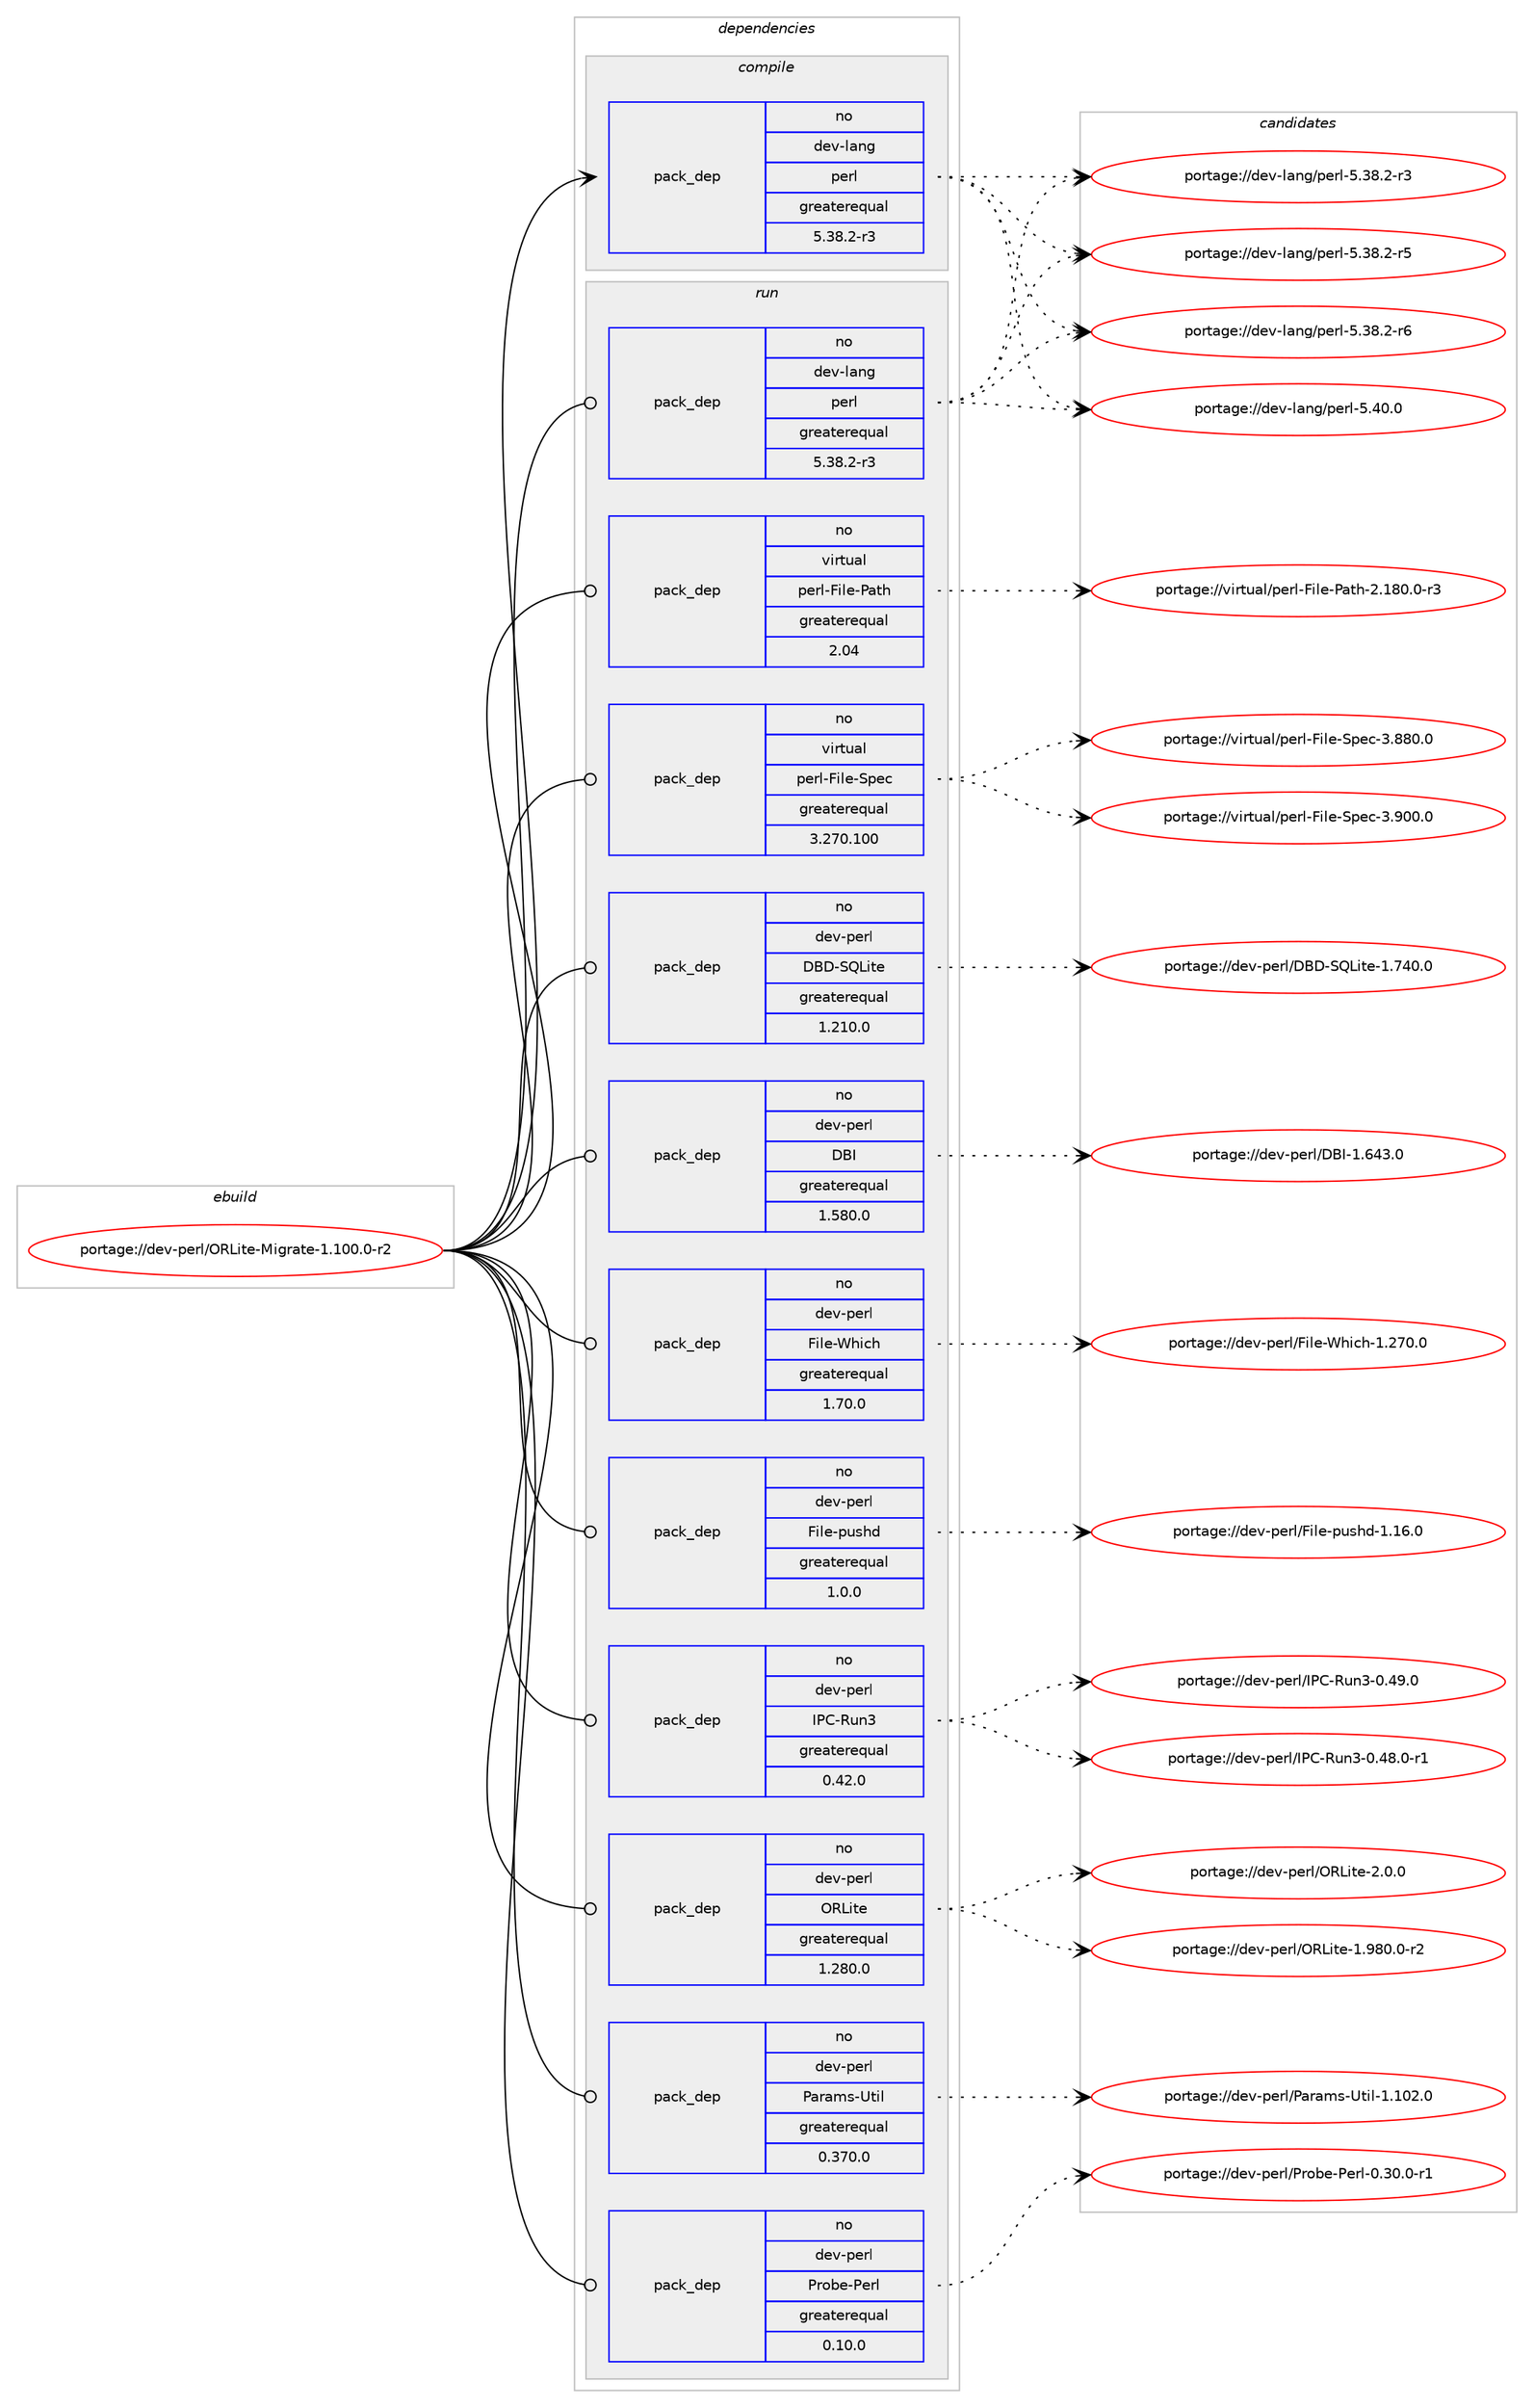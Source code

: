 digraph prolog {

# *************
# Graph options
# *************

newrank=true;
concentrate=true;
compound=true;
graph [rankdir=LR,fontname=Helvetica,fontsize=10,ranksep=1.5];#, ranksep=2.5, nodesep=0.2];
edge  [arrowhead=vee];
node  [fontname=Helvetica,fontsize=10];

# **********
# The ebuild
# **********

subgraph cluster_leftcol {
color=gray;
rank=same;
label=<<i>ebuild</i>>;
id [label="portage://dev-perl/ORLite-Migrate-1.100.0-r2", color=red, width=4, href="../dev-perl/ORLite-Migrate-1.100.0-r2.svg"];
}

# ****************
# The dependencies
# ****************

subgraph cluster_midcol {
color=gray;
label=<<i>dependencies</i>>;
subgraph cluster_compile {
fillcolor="#eeeeee";
style=filled;
label=<<i>compile</i>>;
subgraph pack37174 {
dependency67412 [label=<<TABLE BORDER="0" CELLBORDER="1" CELLSPACING="0" CELLPADDING="4" WIDTH="220"><TR><TD ROWSPAN="6" CELLPADDING="30">pack_dep</TD></TR><TR><TD WIDTH="110">no</TD></TR><TR><TD>dev-lang</TD></TR><TR><TD>perl</TD></TR><TR><TD>greaterequal</TD></TR><TR><TD>5.38.2-r3</TD></TR></TABLE>>, shape=none, color=blue];
}
id:e -> dependency67412:w [weight=20,style="solid",arrowhead="vee"];
}
subgraph cluster_compileandrun {
fillcolor="#eeeeee";
style=filled;
label=<<i>compile and run</i>>;
}
subgraph cluster_run {
fillcolor="#eeeeee";
style=filled;
label=<<i>run</i>>;
subgraph pack37175 {
dependency67413 [label=<<TABLE BORDER="0" CELLBORDER="1" CELLSPACING="0" CELLPADDING="4" WIDTH="220"><TR><TD ROWSPAN="6" CELLPADDING="30">pack_dep</TD></TR><TR><TD WIDTH="110">no</TD></TR><TR><TD>dev-lang</TD></TR><TR><TD>perl</TD></TR><TR><TD>greaterequal</TD></TR><TR><TD>5.38.2-r3</TD></TR></TABLE>>, shape=none, color=blue];
}
id:e -> dependency67413:w [weight=20,style="solid",arrowhead="odot"];
# *** BEGIN UNKNOWN DEPENDENCY TYPE (TODO) ***
# id -> package_dependency(portage://dev-perl/ORLite-Migrate-1.100.0-r2,run,no,dev-lang,perl,none,[,,],any_same_slot,[])
# *** END UNKNOWN DEPENDENCY TYPE (TODO) ***

subgraph pack37176 {
dependency67414 [label=<<TABLE BORDER="0" CELLBORDER="1" CELLSPACING="0" CELLPADDING="4" WIDTH="220"><TR><TD ROWSPAN="6" CELLPADDING="30">pack_dep</TD></TR><TR><TD WIDTH="110">no</TD></TR><TR><TD>dev-perl</TD></TR><TR><TD>DBD-SQLite</TD></TR><TR><TD>greaterequal</TD></TR><TR><TD>1.210.0</TD></TR></TABLE>>, shape=none, color=blue];
}
id:e -> dependency67414:w [weight=20,style="solid",arrowhead="odot"];
subgraph pack37177 {
dependency67415 [label=<<TABLE BORDER="0" CELLBORDER="1" CELLSPACING="0" CELLPADDING="4" WIDTH="220"><TR><TD ROWSPAN="6" CELLPADDING="30">pack_dep</TD></TR><TR><TD WIDTH="110">no</TD></TR><TR><TD>dev-perl</TD></TR><TR><TD>DBI</TD></TR><TR><TD>greaterequal</TD></TR><TR><TD>1.580.0</TD></TR></TABLE>>, shape=none, color=blue];
}
id:e -> dependency67415:w [weight=20,style="solid",arrowhead="odot"];
subgraph pack37178 {
dependency67416 [label=<<TABLE BORDER="0" CELLBORDER="1" CELLSPACING="0" CELLPADDING="4" WIDTH="220"><TR><TD ROWSPAN="6" CELLPADDING="30">pack_dep</TD></TR><TR><TD WIDTH="110">no</TD></TR><TR><TD>dev-perl</TD></TR><TR><TD>File-Which</TD></TR><TR><TD>greaterequal</TD></TR><TR><TD>1.70.0</TD></TR></TABLE>>, shape=none, color=blue];
}
id:e -> dependency67416:w [weight=20,style="solid",arrowhead="odot"];
subgraph pack37179 {
dependency67417 [label=<<TABLE BORDER="0" CELLBORDER="1" CELLSPACING="0" CELLPADDING="4" WIDTH="220"><TR><TD ROWSPAN="6" CELLPADDING="30">pack_dep</TD></TR><TR><TD WIDTH="110">no</TD></TR><TR><TD>dev-perl</TD></TR><TR><TD>File-pushd</TD></TR><TR><TD>greaterequal</TD></TR><TR><TD>1.0.0</TD></TR></TABLE>>, shape=none, color=blue];
}
id:e -> dependency67417:w [weight=20,style="solid",arrowhead="odot"];
subgraph pack37180 {
dependency67418 [label=<<TABLE BORDER="0" CELLBORDER="1" CELLSPACING="0" CELLPADDING="4" WIDTH="220"><TR><TD ROWSPAN="6" CELLPADDING="30">pack_dep</TD></TR><TR><TD WIDTH="110">no</TD></TR><TR><TD>dev-perl</TD></TR><TR><TD>IPC-Run3</TD></TR><TR><TD>greaterequal</TD></TR><TR><TD>0.42.0</TD></TR></TABLE>>, shape=none, color=blue];
}
id:e -> dependency67418:w [weight=20,style="solid",arrowhead="odot"];
subgraph pack37181 {
dependency67419 [label=<<TABLE BORDER="0" CELLBORDER="1" CELLSPACING="0" CELLPADDING="4" WIDTH="220"><TR><TD ROWSPAN="6" CELLPADDING="30">pack_dep</TD></TR><TR><TD WIDTH="110">no</TD></TR><TR><TD>dev-perl</TD></TR><TR><TD>ORLite</TD></TR><TR><TD>greaterequal</TD></TR><TR><TD>1.280.0</TD></TR></TABLE>>, shape=none, color=blue];
}
id:e -> dependency67419:w [weight=20,style="solid",arrowhead="odot"];
subgraph pack37182 {
dependency67420 [label=<<TABLE BORDER="0" CELLBORDER="1" CELLSPACING="0" CELLPADDING="4" WIDTH="220"><TR><TD ROWSPAN="6" CELLPADDING="30">pack_dep</TD></TR><TR><TD WIDTH="110">no</TD></TR><TR><TD>dev-perl</TD></TR><TR><TD>Params-Util</TD></TR><TR><TD>greaterequal</TD></TR><TR><TD>0.370.0</TD></TR></TABLE>>, shape=none, color=blue];
}
id:e -> dependency67420:w [weight=20,style="solid",arrowhead="odot"];
subgraph pack37183 {
dependency67421 [label=<<TABLE BORDER="0" CELLBORDER="1" CELLSPACING="0" CELLPADDING="4" WIDTH="220"><TR><TD ROWSPAN="6" CELLPADDING="30">pack_dep</TD></TR><TR><TD WIDTH="110">no</TD></TR><TR><TD>dev-perl</TD></TR><TR><TD>Probe-Perl</TD></TR><TR><TD>greaterequal</TD></TR><TR><TD>0.10.0</TD></TR></TABLE>>, shape=none, color=blue];
}
id:e -> dependency67421:w [weight=20,style="solid",arrowhead="odot"];
subgraph pack37184 {
dependency67422 [label=<<TABLE BORDER="0" CELLBORDER="1" CELLSPACING="0" CELLPADDING="4" WIDTH="220"><TR><TD ROWSPAN="6" CELLPADDING="30">pack_dep</TD></TR><TR><TD WIDTH="110">no</TD></TR><TR><TD>virtual</TD></TR><TR><TD>perl-File-Path</TD></TR><TR><TD>greaterequal</TD></TR><TR><TD>2.04</TD></TR></TABLE>>, shape=none, color=blue];
}
id:e -> dependency67422:w [weight=20,style="solid",arrowhead="odot"];
subgraph pack37185 {
dependency67423 [label=<<TABLE BORDER="0" CELLBORDER="1" CELLSPACING="0" CELLPADDING="4" WIDTH="220"><TR><TD ROWSPAN="6" CELLPADDING="30">pack_dep</TD></TR><TR><TD WIDTH="110">no</TD></TR><TR><TD>virtual</TD></TR><TR><TD>perl-File-Spec</TD></TR><TR><TD>greaterequal</TD></TR><TR><TD>3.270.100</TD></TR></TABLE>>, shape=none, color=blue];
}
id:e -> dependency67423:w [weight=20,style="solid",arrowhead="odot"];
}
}

# **************
# The candidates
# **************

subgraph cluster_choices {
rank=same;
color=gray;
label=<<i>candidates</i>>;

subgraph choice37174 {
color=black;
nodesep=1;
choice100101118451089711010347112101114108455346515646504511451 [label="portage://dev-lang/perl-5.38.2-r3", color=red, width=4,href="../dev-lang/perl-5.38.2-r3.svg"];
choice100101118451089711010347112101114108455346515646504511453 [label="portage://dev-lang/perl-5.38.2-r5", color=red, width=4,href="../dev-lang/perl-5.38.2-r5.svg"];
choice100101118451089711010347112101114108455346515646504511454 [label="portage://dev-lang/perl-5.38.2-r6", color=red, width=4,href="../dev-lang/perl-5.38.2-r6.svg"];
choice10010111845108971101034711210111410845534652484648 [label="portage://dev-lang/perl-5.40.0", color=red, width=4,href="../dev-lang/perl-5.40.0.svg"];
dependency67412:e -> choice100101118451089711010347112101114108455346515646504511451:w [style=dotted,weight="100"];
dependency67412:e -> choice100101118451089711010347112101114108455346515646504511453:w [style=dotted,weight="100"];
dependency67412:e -> choice100101118451089711010347112101114108455346515646504511454:w [style=dotted,weight="100"];
dependency67412:e -> choice10010111845108971101034711210111410845534652484648:w [style=dotted,weight="100"];
}
subgraph choice37175 {
color=black;
nodesep=1;
choice100101118451089711010347112101114108455346515646504511451 [label="portage://dev-lang/perl-5.38.2-r3", color=red, width=4,href="../dev-lang/perl-5.38.2-r3.svg"];
choice100101118451089711010347112101114108455346515646504511453 [label="portage://dev-lang/perl-5.38.2-r5", color=red, width=4,href="../dev-lang/perl-5.38.2-r5.svg"];
choice100101118451089711010347112101114108455346515646504511454 [label="portage://dev-lang/perl-5.38.2-r6", color=red, width=4,href="../dev-lang/perl-5.38.2-r6.svg"];
choice10010111845108971101034711210111410845534652484648 [label="portage://dev-lang/perl-5.40.0", color=red, width=4,href="../dev-lang/perl-5.40.0.svg"];
dependency67413:e -> choice100101118451089711010347112101114108455346515646504511451:w [style=dotted,weight="100"];
dependency67413:e -> choice100101118451089711010347112101114108455346515646504511453:w [style=dotted,weight="100"];
dependency67413:e -> choice100101118451089711010347112101114108455346515646504511454:w [style=dotted,weight="100"];
dependency67413:e -> choice10010111845108971101034711210111410845534652484648:w [style=dotted,weight="100"];
}
subgraph choice37176 {
color=black;
nodesep=1;
choice1001011184511210111410847686668458381761051161014549465552484648 [label="portage://dev-perl/DBD-SQLite-1.740.0", color=red, width=4,href="../dev-perl/DBD-SQLite-1.740.0.svg"];
dependency67414:e -> choice1001011184511210111410847686668458381761051161014549465552484648:w [style=dotted,weight="100"];
}
subgraph choice37177 {
color=black;
nodesep=1;
choice10010111845112101114108476866734549465452514648 [label="portage://dev-perl/DBI-1.643.0", color=red, width=4,href="../dev-perl/DBI-1.643.0.svg"];
dependency67415:e -> choice10010111845112101114108476866734549465452514648:w [style=dotted,weight="100"];
}
subgraph choice37178 {
color=black;
nodesep=1;
choice1001011184511210111410847701051081014587104105991044549465055484648 [label="portage://dev-perl/File-Which-1.270.0", color=red, width=4,href="../dev-perl/File-Which-1.270.0.svg"];
dependency67416:e -> choice1001011184511210111410847701051081014587104105991044549465055484648:w [style=dotted,weight="100"];
}
subgraph choice37179 {
color=black;
nodesep=1;
choice1001011184511210111410847701051081014511211711510410045494649544648 [label="portage://dev-perl/File-pushd-1.16.0", color=red, width=4,href="../dev-perl/File-pushd-1.16.0.svg"];
dependency67417:e -> choice1001011184511210111410847701051081014511211711510410045494649544648:w [style=dotted,weight="100"];
}
subgraph choice37180 {
color=black;
nodesep=1;
choice1001011184511210111410847738067458211711051454846525646484511449 [label="portage://dev-perl/IPC-Run3-0.48.0-r1", color=red, width=4,href="../dev-perl/IPC-Run3-0.48.0-r1.svg"];
choice100101118451121011141084773806745821171105145484652574648 [label="portage://dev-perl/IPC-Run3-0.49.0", color=red, width=4,href="../dev-perl/IPC-Run3-0.49.0.svg"];
dependency67418:e -> choice1001011184511210111410847738067458211711051454846525646484511449:w [style=dotted,weight="100"];
dependency67418:e -> choice100101118451121011141084773806745821171105145484652574648:w [style=dotted,weight="100"];
}
subgraph choice37181 {
color=black;
nodesep=1;
choice100101118451121011141084779827610511610145494657564846484511450 [label="portage://dev-perl/ORLite-1.980.0-r2", color=red, width=4,href="../dev-perl/ORLite-1.980.0-r2.svg"];
choice1001011184511210111410847798276105116101455046484648 [label="portage://dev-perl/ORLite-2.0.0", color=red, width=4,href="../dev-perl/ORLite-2.0.0.svg"];
dependency67419:e -> choice100101118451121011141084779827610511610145494657564846484511450:w [style=dotted,weight="100"];
dependency67419:e -> choice1001011184511210111410847798276105116101455046484648:w [style=dotted,weight="100"];
}
subgraph choice37182 {
color=black;
nodesep=1;
choice100101118451121011141084780971149710911545851161051084549464948504648 [label="portage://dev-perl/Params-Util-1.102.0", color=red, width=4,href="../dev-perl/Params-Util-1.102.0.svg"];
dependency67420:e -> choice100101118451121011141084780971149710911545851161051084549464948504648:w [style=dotted,weight="100"];
}
subgraph choice37183 {
color=black;
nodesep=1;
choice100101118451121011141084780114111981014580101114108454846514846484511449 [label="portage://dev-perl/Probe-Perl-0.30.0-r1", color=red, width=4,href="../dev-perl/Probe-Perl-0.30.0-r1.svg"];
dependency67421:e -> choice100101118451121011141084780114111981014580101114108454846514846484511449:w [style=dotted,weight="100"];
}
subgraph choice37184 {
color=black;
nodesep=1;
choice1181051141161179710847112101114108457010510810145809711610445504649564846484511451 [label="portage://virtual/perl-File-Path-2.180.0-r3", color=red, width=4,href="../virtual/perl-File-Path-2.180.0-r3.svg"];
dependency67422:e -> choice1181051141161179710847112101114108457010510810145809711610445504649564846484511451:w [style=dotted,weight="100"];
}
subgraph choice37185 {
color=black;
nodesep=1;
choice118105114116117971084711210111410845701051081014583112101994551465656484648 [label="portage://virtual/perl-File-Spec-3.880.0", color=red, width=4,href="../virtual/perl-File-Spec-3.880.0.svg"];
choice118105114116117971084711210111410845701051081014583112101994551465748484648 [label="portage://virtual/perl-File-Spec-3.900.0", color=red, width=4,href="../virtual/perl-File-Spec-3.900.0.svg"];
dependency67423:e -> choice118105114116117971084711210111410845701051081014583112101994551465656484648:w [style=dotted,weight="100"];
dependency67423:e -> choice118105114116117971084711210111410845701051081014583112101994551465748484648:w [style=dotted,weight="100"];
}
}

}

